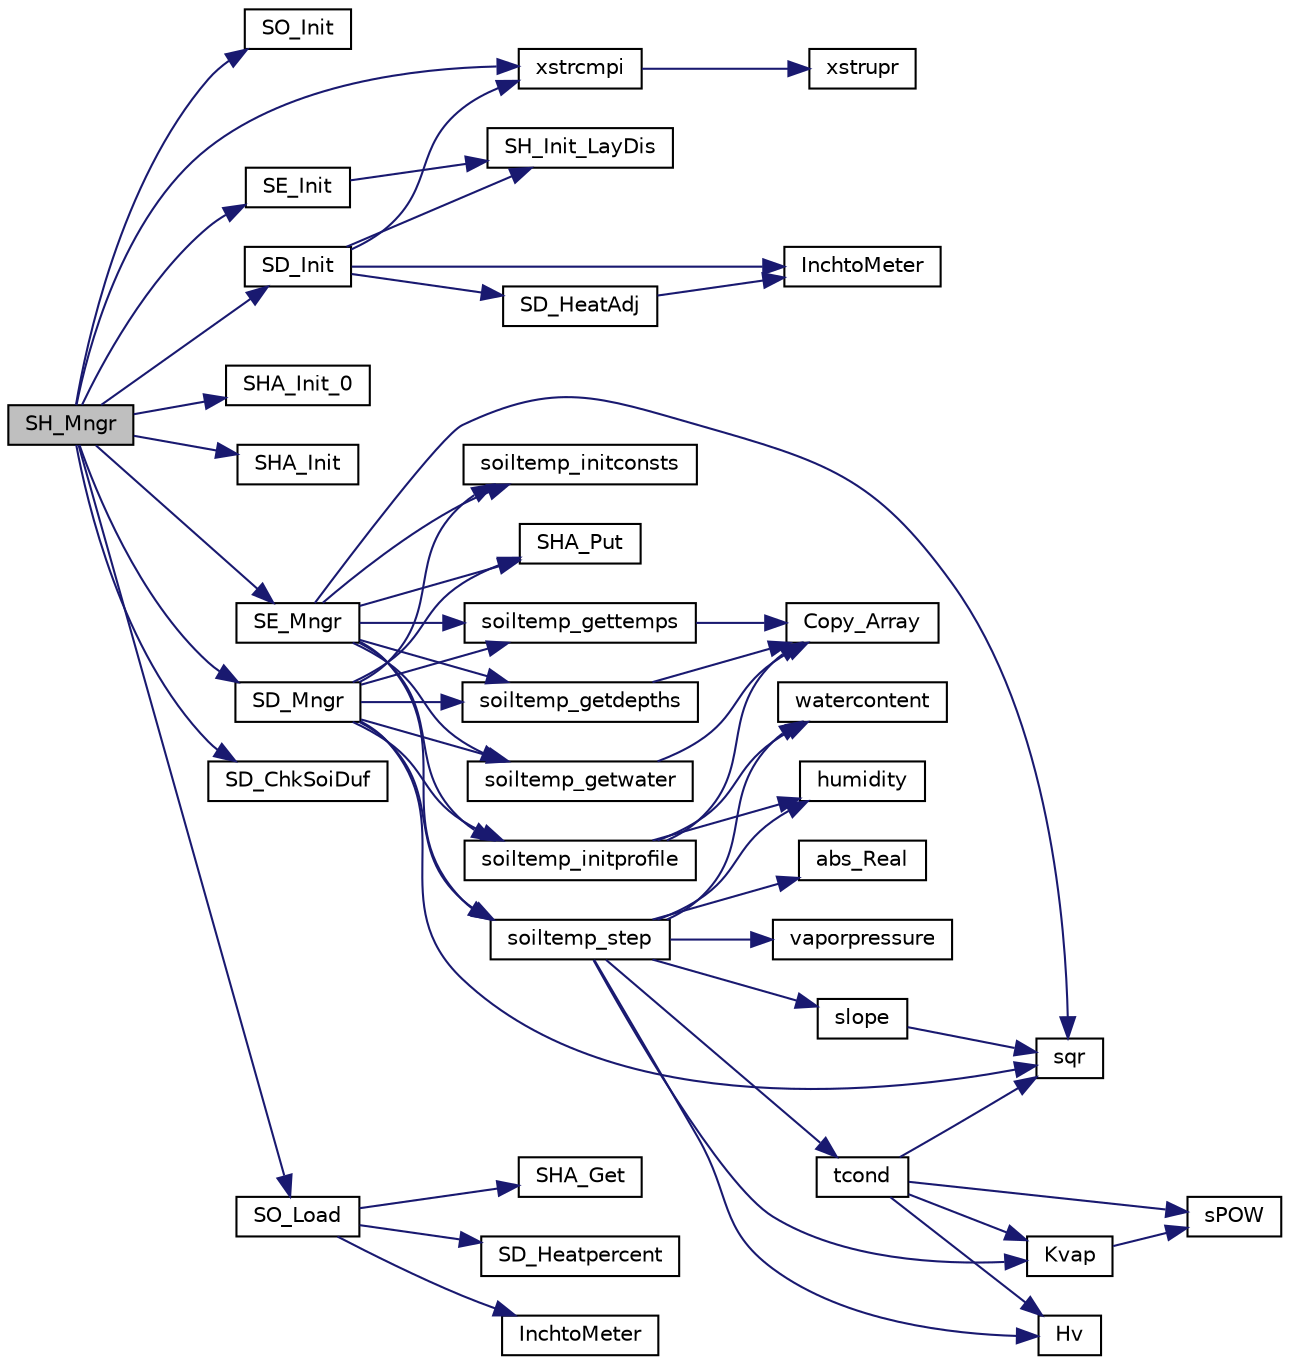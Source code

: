 digraph "SH_Mngr"
{
  edge [fontname="Helvetica",fontsize="10",labelfontname="Helvetica",labelfontsize="10"];
  node [fontname="Helvetica",fontsize="10",shape=record];
  rankdir="LR";
  Node1 [label="SH_Mngr",height=0.2,width=0.4,color="black", fillcolor="grey75", style="filled", fontcolor="black"];
  Node1 -> Node2 [color="midnightblue",fontsize="10",style="solid",fontname="Helvetica"];
  Node2 [label="SO_Init",height=0.2,width=0.4,color="black", fillcolor="white", style="filled",URL="$fof__sh_8c.html#aad7f24c53496535fc4a4965b2fdd1d0b"];
  Node1 -> Node3 [color="midnightblue",fontsize="10",style="solid",fontname="Helvetica"];
  Node3 [label="xstrcmpi",height=0.2,width=0.4,color="black", fillcolor="white", style="filled",URL="$fof__ansi_8h.html#ae4a2af8fafbd412557cbf887bb828c13"];
  Node3 -> Node4 [color="midnightblue",fontsize="10",style="solid",fontname="Helvetica"];
  Node4 [label="xstrupr",height=0.2,width=0.4,color="black", fillcolor="white", style="filled",URL="$fof__unix_8c.html#a597515502edd92634b421f7f86824375"];
  Node1 -> Node5 [color="midnightblue",fontsize="10",style="solid",fontname="Helvetica"];
  Node5 [label="SHA_Init_0",height=0.2,width=0.4,color="black", fillcolor="white", style="filled",URL="$fof__sha_8c.html#ad678e402f09614f78edd6225d9e9325c"];
  Node1 -> Node6 [color="midnightblue",fontsize="10",style="solid",fontname="Helvetica"];
  Node6 [label="SHA_Init",height=0.2,width=0.4,color="black", fillcolor="white", style="filled",URL="$fof__sha_8c.html#ab2e0dfc667ce74be5330f5001c8efbbe"];
  Node1 -> Node7 [color="midnightblue",fontsize="10",style="solid",fontname="Helvetica"];
  Node7 [label="SE_Init",height=0.2,width=0.4,color="black", fillcolor="white", style="filled",URL="$fof__se_8c.html#a5d40d0c7a1bf595f778f8f737bb842fa"];
  Node7 -> Node8 [color="midnightblue",fontsize="10",style="solid",fontname="Helvetica"];
  Node8 [label="SH_Init_LayDis",height=0.2,width=0.4,color="black", fillcolor="white", style="filled",URL="$fof__sh2_8h.html#a2e1a9501b6ba323b62c0e57bc2aae75d"];
  Node1 -> Node9 [color="midnightblue",fontsize="10",style="solid",fontname="Helvetica"];
  Node9 [label="SE_Mngr",height=0.2,width=0.4,color="black", fillcolor="white", style="filled",URL="$fof__se_8c.html#a78c57c431b3e013954e26c17fbdf9f88"];
  Node9 -> Node10 [color="midnightblue",fontsize="10",style="solid",fontname="Helvetica"];
  Node10 [label="sqr",height=0.2,width=0.4,color="black", fillcolor="white", style="filled",URL="$fof__soi_8c.html#a1a35cac9977f5ee55e3378655cb905d4"];
  Node9 -> Node11 [color="midnightblue",fontsize="10",style="solid",fontname="Helvetica"];
  Node11 [label="soiltemp_initconsts",height=0.2,width=0.4,color="black", fillcolor="white", style="filled",URL="$fof__soi_8c.html#a33528a3e11d0dfc2df85c3cf5c3d29cd"];
  Node9 -> Node12 [color="midnightblue",fontsize="10",style="solid",fontname="Helvetica"];
  Node12 [label="soiltemp_getdepths",height=0.2,width=0.4,color="black", fillcolor="white", style="filled",URL="$fof__soi_8c.html#a5c100e289d7a1e950ad784b249014ffd"];
  Node12 -> Node13 [color="midnightblue",fontsize="10",style="solid",fontname="Helvetica"];
  Node13 [label="Copy_Array",height=0.2,width=0.4,color="black", fillcolor="white", style="filled",URL="$fof__soi_8c.html#a25e86bb7dc96254b4039dc805fa55af6"];
  Node9 -> Node14 [color="midnightblue",fontsize="10",style="solid",fontname="Helvetica"];
  Node14 [label="soiltemp_initprofile",height=0.2,width=0.4,color="black", fillcolor="white", style="filled",URL="$fof__soi_8c.html#a9fca50c75a0a0ddf2d69cb9b309602ad"];
  Node14 -> Node13 [color="midnightblue",fontsize="10",style="solid",fontname="Helvetica"];
  Node14 -> Node15 [color="midnightblue",fontsize="10",style="solid",fontname="Helvetica"];
  Node15 [label="watercontent",height=0.2,width=0.4,color="black", fillcolor="white", style="filled",URL="$fof__soi_8c.html#add6b581c2a257ef2111280220aa4a7fe"];
  Node14 -> Node16 [color="midnightblue",fontsize="10",style="solid",fontname="Helvetica"];
  Node16 [label="humidity",height=0.2,width=0.4,color="black", fillcolor="white", style="filled",URL="$fof__soi_8c.html#a3cba2c41a79c94e481b8e9a73f1797a4"];
  Node9 -> Node17 [color="midnightblue",fontsize="10",style="solid",fontname="Helvetica"];
  Node17 [label="soiltemp_step",height=0.2,width=0.4,color="black", fillcolor="white", style="filled",URL="$fof__soi_8c.html#ae3d5ee731060fb262aa9294f9095fd60"];
  Node17 -> Node18 [color="midnightblue",fontsize="10",style="solid",fontname="Helvetica"];
  Node18 [label="vaporpressure",height=0.2,width=0.4,color="black", fillcolor="white", style="filled",URL="$fof__soi_8c.html#ab7eb758dba169c4e7f8f1eb28ab5bb85"];
  Node17 -> Node19 [color="midnightblue",fontsize="10",style="solid",fontname="Helvetica"];
  Node19 [label="slope",height=0.2,width=0.4,color="black", fillcolor="white", style="filled",URL="$fof__soi_8c.html#ac490823ca6d42e8898c5254c70a316ff"];
  Node19 -> Node10 [color="midnightblue",fontsize="10",style="solid",fontname="Helvetica"];
  Node17 -> Node20 [color="midnightblue",fontsize="10",style="solid",fontname="Helvetica"];
  Node20 [label="Hv",height=0.2,width=0.4,color="black", fillcolor="white", style="filled",URL="$fof__soi_8c.html#a6acd8711a06a477da2c1eb081b5986ed"];
  Node17 -> Node21 [color="midnightblue",fontsize="10",style="solid",fontname="Helvetica"];
  Node21 [label="tcond",height=0.2,width=0.4,color="black", fillcolor="white", style="filled",URL="$fof__soi_8c.html#a07bd63619ab45133a557e48296de2810"];
  Node21 -> Node10 [color="midnightblue",fontsize="10",style="solid",fontname="Helvetica"];
  Node21 -> Node22 [color="midnightblue",fontsize="10",style="solid",fontname="Helvetica"];
  Node22 [label="sPOW",height=0.2,width=0.4,color="black", fillcolor="white", style="filled",URL="$fof__soi_8c.html#a79bb97148b62dfb05e35bb6fb5af4f26"];
  Node21 -> Node23 [color="midnightblue",fontsize="10",style="solid",fontname="Helvetica"];
  Node23 [label="Kvap",height=0.2,width=0.4,color="black", fillcolor="white", style="filled",URL="$fof__soi_8c.html#aa636a5669ea4771c25f435cf81350e41"];
  Node23 -> Node22 [color="midnightblue",fontsize="10",style="solid",fontname="Helvetica"];
  Node21 -> Node20 [color="midnightblue",fontsize="10",style="solid",fontname="Helvetica"];
  Node17 -> Node23 [color="midnightblue",fontsize="10",style="solid",fontname="Helvetica"];
  Node17 -> Node24 [color="midnightblue",fontsize="10",style="solid",fontname="Helvetica"];
  Node24 [label="abs_Real",height=0.2,width=0.4,color="black", fillcolor="white", style="filled",URL="$fof__soi_8c.html#a76461aa93e07e1f7b2dbd63623be67db"];
  Node17 -> Node15 [color="midnightblue",fontsize="10",style="solid",fontname="Helvetica"];
  Node17 -> Node16 [color="midnightblue",fontsize="10",style="solid",fontname="Helvetica"];
  Node9 -> Node25 [color="midnightblue",fontsize="10",style="solid",fontname="Helvetica"];
  Node25 [label="soiltemp_getwater",height=0.2,width=0.4,color="black", fillcolor="white", style="filled",URL="$fof__soi_8c.html#a8d8fa867966bc4e517b2bd284d9a70a2"];
  Node25 -> Node13 [color="midnightblue",fontsize="10",style="solid",fontname="Helvetica"];
  Node9 -> Node26 [color="midnightblue",fontsize="10",style="solid",fontname="Helvetica"];
  Node26 [label="soiltemp_gettemps",height=0.2,width=0.4,color="black", fillcolor="white", style="filled",URL="$fof__soi_8c.html#a4aa7121d31d9d146853fbf3d1451051d"];
  Node26 -> Node13 [color="midnightblue",fontsize="10",style="solid",fontname="Helvetica"];
  Node9 -> Node27 [color="midnightblue",fontsize="10",style="solid",fontname="Helvetica"];
  Node27 [label="SHA_Put",height=0.2,width=0.4,color="black", fillcolor="white", style="filled",URL="$fof__sha_8c.html#afe797c0bd67afb829f03833597d0a959"];
  Node1 -> Node28 [color="midnightblue",fontsize="10",style="solid",fontname="Helvetica"];
  Node28 [label="SD_ChkSoiDuf",height=0.2,width=0.4,color="black", fillcolor="white", style="filled",URL="$fof__sd_8c.html#ae9c955fe5fb9458819f8051f2ff376e7"];
  Node1 -> Node29 [color="midnightblue",fontsize="10",style="solid",fontname="Helvetica"];
  Node29 [label="SD_Init",height=0.2,width=0.4,color="black", fillcolor="white", style="filled",URL="$fof__sd_8c.html#a5b085a1171cafc038a16d013107ac685"];
  Node29 -> Node3 [color="midnightblue",fontsize="10",style="solid",fontname="Helvetica"];
  Node29 -> Node30 [color="midnightblue",fontsize="10",style="solid",fontname="Helvetica"];
  Node30 [label="InchtoMeter",height=0.2,width=0.4,color="black", fillcolor="white", style="filled",URL="$fof__sh2_8h.html#af409c3b3407a754dc98e7b74fc40f81c"];
  Node29 -> Node31 [color="midnightblue",fontsize="10",style="solid",fontname="Helvetica"];
  Node31 [label="SD_HeatAdj",height=0.2,width=0.4,color="black", fillcolor="white", style="filled",URL="$fof__sd_8c.html#aa066643c8f201682da6e324f44728eff"];
  Node31 -> Node30 [color="midnightblue",fontsize="10",style="solid",fontname="Helvetica"];
  Node29 -> Node8 [color="midnightblue",fontsize="10",style="solid",fontname="Helvetica"];
  Node1 -> Node32 [color="midnightblue",fontsize="10",style="solid",fontname="Helvetica"];
  Node32 [label="SD_Mngr",height=0.2,width=0.4,color="black", fillcolor="white", style="filled",URL="$fof__sd_8c.html#a4318f4064e1aabf32aa4db01f0f05d26"];
  Node32 -> Node10 [color="midnightblue",fontsize="10",style="solid",fontname="Helvetica"];
  Node32 -> Node11 [color="midnightblue",fontsize="10",style="solid",fontname="Helvetica"];
  Node32 -> Node12 [color="midnightblue",fontsize="10",style="solid",fontname="Helvetica"];
  Node32 -> Node14 [color="midnightblue",fontsize="10",style="solid",fontname="Helvetica"];
  Node32 -> Node17 [color="midnightblue",fontsize="10",style="solid",fontname="Helvetica"];
  Node32 -> Node25 [color="midnightblue",fontsize="10",style="solid",fontname="Helvetica"];
  Node32 -> Node26 [color="midnightblue",fontsize="10",style="solid",fontname="Helvetica"];
  Node32 -> Node27 [color="midnightblue",fontsize="10",style="solid",fontname="Helvetica"];
  Node1 -> Node33 [color="midnightblue",fontsize="10",style="solid",fontname="Helvetica"];
  Node33 [label="SO_Load",height=0.2,width=0.4,color="black", fillcolor="white", style="filled",URL="$fof__sh_8c.html#a896c9991eb94c9788d6b2fd4cb12286f"];
  Node33 -> Node34 [color="midnightblue",fontsize="10",style="solid",fontname="Helvetica"];
  Node34 [label="SD_Heatpercent",height=0.2,width=0.4,color="black", fillcolor="white", style="filled",URL="$fof__sd_8c.html#a49f6b6a2f9e996a9dc7fe98a1e9ce079"];
  Node33 -> Node35 [color="midnightblue",fontsize="10",style="solid",fontname="Helvetica"];
  Node35 [label="InchtoMeter",height=0.2,width=0.4,color="black", fillcolor="white", style="filled",URL="$fof__sh_8c.html#af409c3b3407a754dc98e7b74fc40f81c"];
  Node33 -> Node36 [color="midnightblue",fontsize="10",style="solid",fontname="Helvetica"];
  Node36 [label="SHA_Get",height=0.2,width=0.4,color="black", fillcolor="white", style="filled",URL="$fof__sha_8c.html#ab36e2e70640e253be43749188a19aa55"];
}
